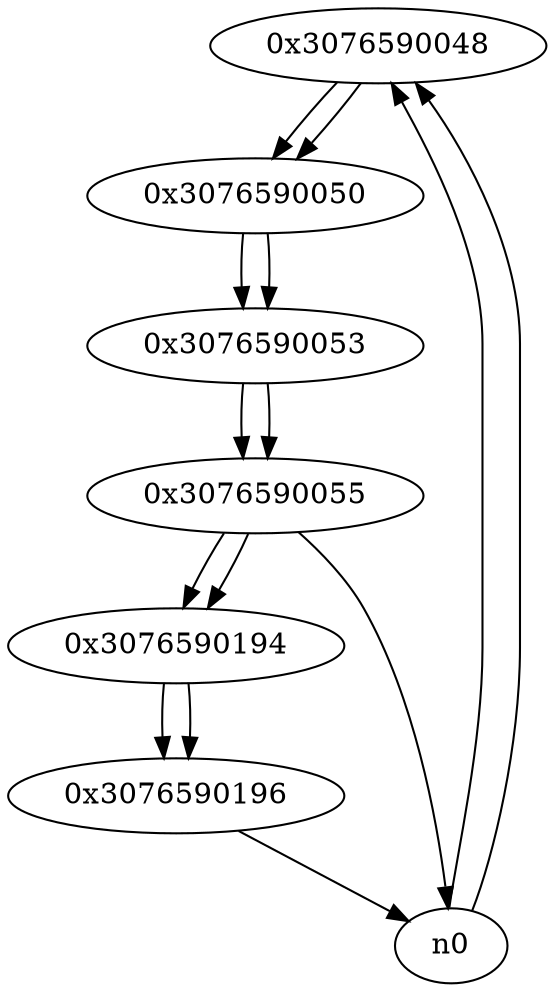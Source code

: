 digraph G{
/* nodes */
  n1 [label="0x3076590048"]
  n2 [label="0x3076590050"]
  n3 [label="0x3076590053"]
  n4 [label="0x3076590055"]
  n5 [label="0x3076590194"]
  n6 [label="0x3076590196"]
/* edges */
n1 -> n2;
n0 -> n1;
n0 -> n1;
n2 -> n3;
n1 -> n2;
n3 -> n4;
n2 -> n3;
n4 -> n5;
n4 -> n0;
n3 -> n4;
n5 -> n6;
n4 -> n5;
n6 -> n0;
n5 -> n6;
}
